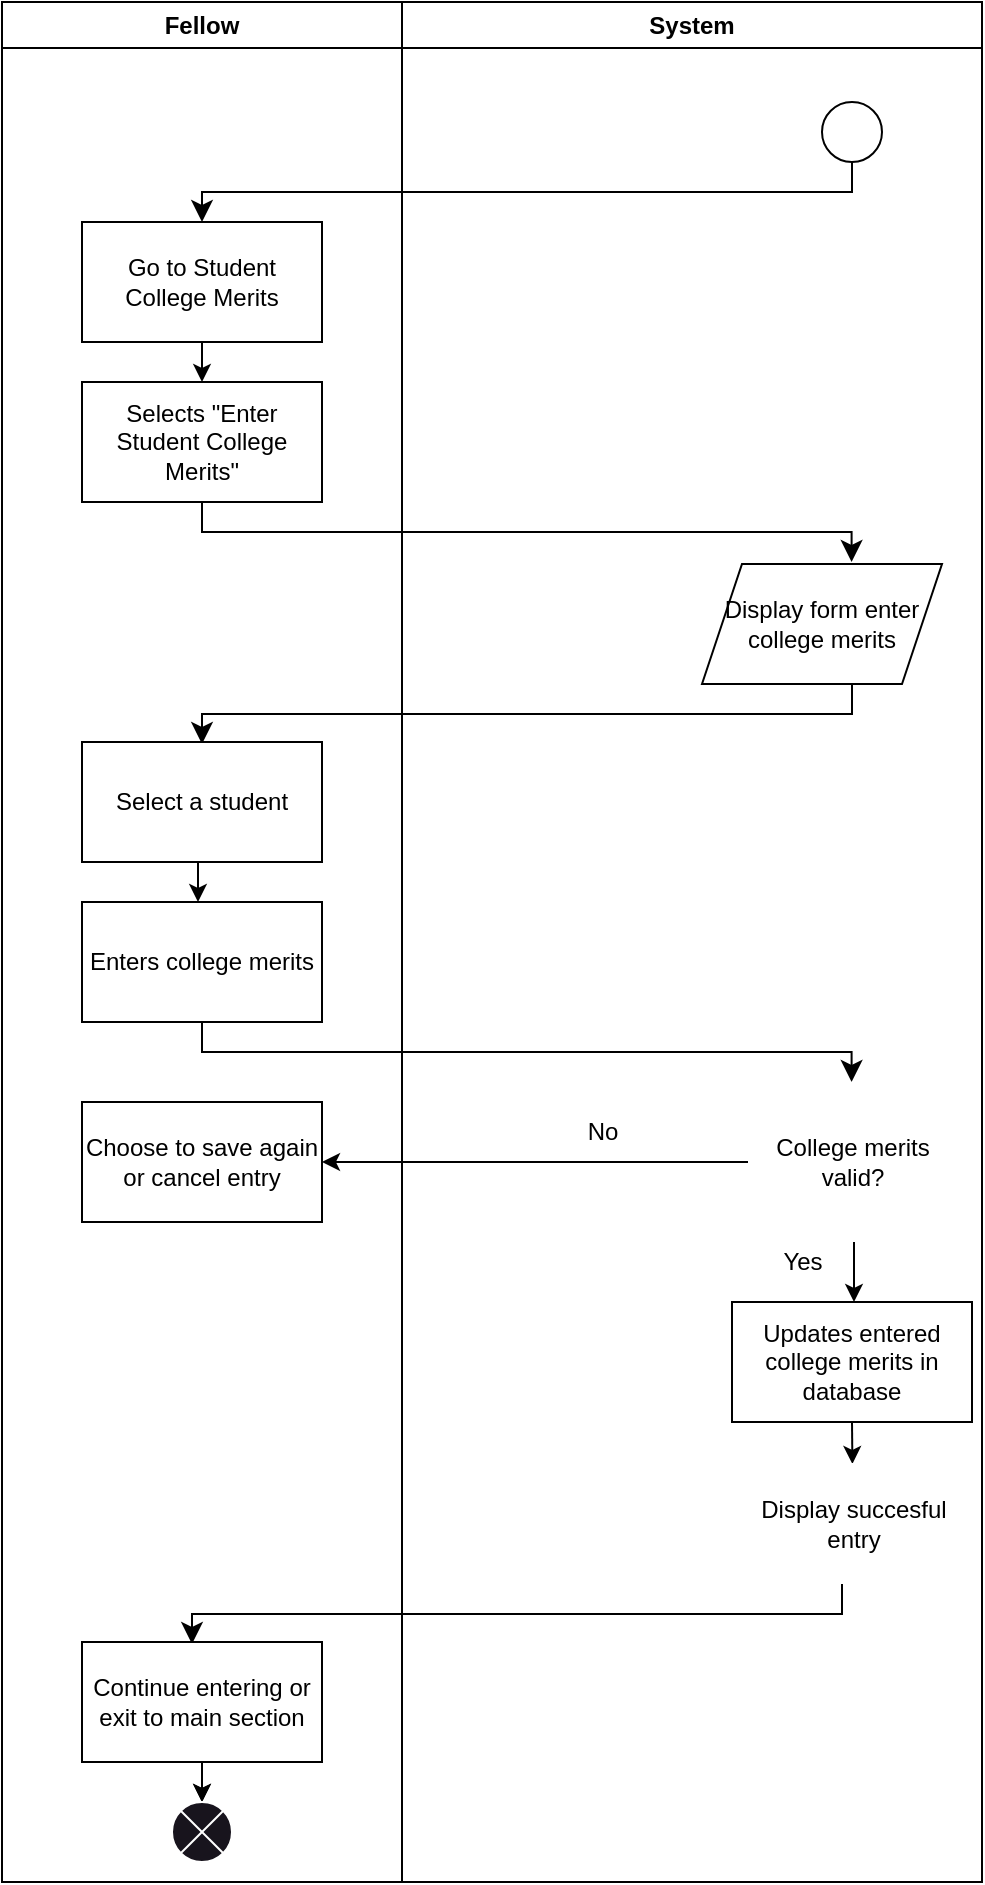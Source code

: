 <mxfile>
    <diagram id="uYu90B9brLbEO3RldulK" name="Page-1">
        <mxGraphModel dx="457" dy="725" grid="1" gridSize="10" guides="1" tooltips="1" connect="1" arrows="1" fold="1" page="1" pageScale="1" pageWidth="850" pageHeight="1100" math="0" shadow="0">
            <root>
                <mxCell id="0"/>
                <mxCell id="1" parent="0"/>
                <mxCell id="2" value="" style="ellipse;" vertex="1" parent="1">
                    <mxGeometry x="470" y="50" width="30" height="30" as="geometry"/>
                </mxCell>
                <mxCell id="3" value="" style="edgeStyle=elbowEdgeStyle;elbow=vertical;endArrow=classic;html=1;curved=0;rounded=0;endSize=8;startSize=8;" edge="1" parent="1">
                    <mxGeometry width="50" height="50" relative="1" as="geometry">
                        <mxPoint x="485" y="80" as="sourcePoint"/>
                        <mxPoint x="160" y="110" as="targetPoint"/>
                    </mxGeometry>
                </mxCell>
                <mxCell id="4" value="Go to Student College Merits" style="rounded=0;whiteSpace=wrap;html=1;" vertex="1" parent="1">
                    <mxGeometry x="100" y="110" width="120" height="60" as="geometry"/>
                </mxCell>
                <mxCell id="5" value="" style="endArrow=classic;html=1;" edge="1" parent="1">
                    <mxGeometry width="50" height="50" relative="1" as="geometry">
                        <mxPoint x="160" y="170" as="sourcePoint"/>
                        <mxPoint x="160" y="190" as="targetPoint"/>
                    </mxGeometry>
                </mxCell>
                <mxCell id="6" value="Selects &quot;Enter Student College Merits&quot;" style="rounded=0;whiteSpace=wrap;html=1;" vertex="1" parent="1">
                    <mxGeometry x="100" y="190" width="120" height="60" as="geometry"/>
                </mxCell>
                <mxCell id="7" value="" style="edgeStyle=elbowEdgeStyle;elbow=vertical;endArrow=classic;html=1;curved=0;rounded=0;endSize=8;startSize=8;" edge="1" parent="1">
                    <mxGeometry width="50" height="50" relative="1" as="geometry">
                        <mxPoint x="160" y="250" as="sourcePoint"/>
                        <mxPoint x="484.8" y="280" as="targetPoint"/>
                    </mxGeometry>
                </mxCell>
                <mxCell id="8" value="Display form enter college merits" style="shape=parallelogram;perimeter=parallelogramPerimeter;whiteSpace=wrap;html=1;fixedSize=1;" vertex="1" parent="1">
                    <mxGeometry x="410" y="281" width="120" height="60" as="geometry"/>
                </mxCell>
                <mxCell id="10" value="" style="edgeStyle=elbowEdgeStyle;elbow=vertical;endArrow=classic;html=1;curved=0;rounded=0;endSize=8;startSize=8;" edge="1" parent="1">
                    <mxGeometry width="50" height="50" relative="1" as="geometry">
                        <mxPoint x="485" y="341" as="sourcePoint"/>
                        <mxPoint x="160" y="371" as="targetPoint"/>
                    </mxGeometry>
                </mxCell>
                <mxCell id="11" value="Select a student" style="rounded=0;whiteSpace=wrap;html=1;" vertex="1" parent="1">
                    <mxGeometry x="100" y="370" width="120" height="60" as="geometry"/>
                </mxCell>
                <mxCell id="12" value="" style="endArrow=classic;html=1;" edge="1" parent="1">
                    <mxGeometry width="50" height="50" relative="1" as="geometry">
                        <mxPoint x="158" y="430" as="sourcePoint"/>
                        <mxPoint x="158" y="450" as="targetPoint"/>
                    </mxGeometry>
                </mxCell>
                <mxCell id="13" value="Enters college merits" style="rounded=0;whiteSpace=wrap;html=1;" vertex="1" parent="1">
                    <mxGeometry x="100" y="450" width="120" height="60" as="geometry"/>
                </mxCell>
                <mxCell id="14" value="" style="edgeStyle=elbowEdgeStyle;elbow=vertical;endArrow=classic;html=1;curved=0;rounded=0;endSize=8;startSize=8;" edge="1" parent="1">
                    <mxGeometry width="50" height="50" relative="1" as="geometry">
                        <mxPoint x="160" y="510" as="sourcePoint"/>
                        <mxPoint x="484.8" y="540" as="targetPoint"/>
                    </mxGeometry>
                </mxCell>
                <mxCell id="16" value="College merits valid?" style="rhombus;whiteSpace=wrap;html=1;fillColor=#FFFFFF;strokeColor=#FFFFFF;" vertex="1" parent="1">
                    <mxGeometry x="433" y="540" width="105" height="80" as="geometry"/>
                </mxCell>
                <mxCell id="17" value="" style="endArrow=classic;html=1;" edge="1" parent="1">
                    <mxGeometry width="50" height="50" relative="1" as="geometry">
                        <mxPoint x="486" y="620" as="sourcePoint"/>
                        <mxPoint x="486" y="650" as="targetPoint"/>
                    </mxGeometry>
                </mxCell>
                <mxCell id="18" value="Yes" style="text;html=1;align=center;verticalAlign=middle;resizable=0;points=[];autosize=1;strokeColor=none;fillColor=none;" vertex="1" parent="1">
                    <mxGeometry x="440" y="615" width="40" height="30" as="geometry"/>
                </mxCell>
                <mxCell id="19" value="Updates entered college merits in database" style="rounded=0;whiteSpace=wrap;html=1;" vertex="1" parent="1">
                    <mxGeometry x="425" y="650" width="120" height="60" as="geometry"/>
                </mxCell>
                <mxCell id="20" value="" style="endArrow=classic;html=1;" edge="1" parent="1" target="21">
                    <mxGeometry width="50" height="50" relative="1" as="geometry">
                        <mxPoint x="485" y="710" as="sourcePoint"/>
                        <mxPoint x="485" y="740" as="targetPoint"/>
                    </mxGeometry>
                </mxCell>
                <mxCell id="21" value="Display succesful entry" style="shape=parallelogram;perimeter=parallelogramPerimeter;whiteSpace=wrap;html=1;fixedSize=1;fillColor=#FFFFFF;strokeColor=#FFFFFF;" vertex="1" parent="1">
                    <mxGeometry x="425.5" y="731" width="120" height="60" as="geometry"/>
                </mxCell>
                <mxCell id="22" value="" style="edgeStyle=elbowEdgeStyle;elbow=vertical;endArrow=classic;html=1;curved=0;rounded=0;endSize=8;startSize=8;" edge="1" parent="1">
                    <mxGeometry width="50" height="50" relative="1" as="geometry">
                        <mxPoint x="480" y="791" as="sourcePoint"/>
                        <mxPoint x="155" y="821" as="targetPoint"/>
                    </mxGeometry>
                </mxCell>
                <mxCell id="31" value="" style="edgeStyle=none;html=1;" edge="1" parent="1" source="23" target="28">
                    <mxGeometry relative="1" as="geometry"/>
                </mxCell>
                <mxCell id="23" value="Continue entering or exit to main section" style="rounded=0;whiteSpace=wrap;html=1;" vertex="1" parent="1">
                    <mxGeometry x="100" y="820" width="120" height="60" as="geometry"/>
                </mxCell>
                <mxCell id="24" value="" style="endArrow=classic;html=1;" edge="1" parent="1">
                    <mxGeometry width="50" height="50" relative="1" as="geometry">
                        <mxPoint x="160" y="880" as="sourcePoint"/>
                        <mxPoint x="160" y="900" as="targetPoint"/>
                    </mxGeometry>
                </mxCell>
                <mxCell id="25" value="" style="endArrow=classic;html=1;" edge="1" parent="1">
                    <mxGeometry width="50" height="50" relative="1" as="geometry">
                        <mxPoint x="433" y="580" as="sourcePoint"/>
                        <mxPoint x="220" y="580" as="targetPoint"/>
                    </mxGeometry>
                </mxCell>
                <mxCell id="26" value="No" style="text;html=1;align=center;verticalAlign=middle;resizable=0;points=[];autosize=1;strokeColor=none;fillColor=none;" vertex="1" parent="1">
                    <mxGeometry x="340" y="550" width="40" height="30" as="geometry"/>
                </mxCell>
                <mxCell id="27" value="Choose to save again or cancel entry" style="rounded=0;whiteSpace=wrap;html=1;" vertex="1" parent="1">
                    <mxGeometry x="100" y="550" width="120" height="60" as="geometry"/>
                </mxCell>
                <mxCell id="28" value="" style="shape=sumEllipse;perimeter=ellipsePerimeter;whiteSpace=wrap;html=1;backgroundOutline=1;fillColor=#18141D;strokeColor=#FFFFFF;" vertex="1" parent="1">
                    <mxGeometry x="145" y="900" width="30" height="30" as="geometry"/>
                </mxCell>
                <mxCell id="29" value="Fellow" style="swimlane;whiteSpace=wrap;html=1;fillColor=#FFFFFF;" vertex="1" parent="1">
                    <mxGeometry x="60" width="200" height="940" as="geometry"/>
                </mxCell>
                <mxCell id="30" value="System" style="swimlane;whiteSpace=wrap;html=1;fillColor=#FFFFFF;" vertex="1" parent="1">
                    <mxGeometry x="260" width="290" height="940" as="geometry"/>
                </mxCell>
            </root>
        </mxGraphModel>
    </diagram>
</mxfile>